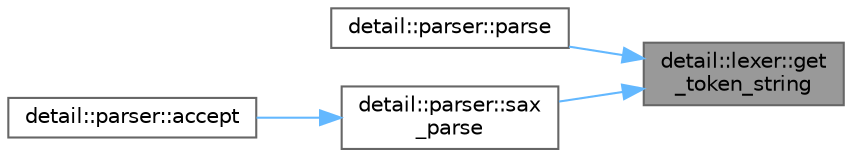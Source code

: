 digraph "detail::lexer::get_token_string"
{
 // LATEX_PDF_SIZE
  bgcolor="transparent";
  edge [fontname=Helvetica,fontsize=10,labelfontname=Helvetica,labelfontsize=10];
  node [fontname=Helvetica,fontsize=10,shape=box,height=0.2,width=0.4];
  rankdir="RL";
  Node1 [id="Node000001",label="detail::lexer::get\l_token_string",height=0.2,width=0.4,color="gray40", fillcolor="grey60", style="filled", fontcolor="black",tooltip=" "];
  Node1 -> Node2 [id="edge1_Node000001_Node000002",dir="back",color="steelblue1",style="solid",tooltip=" "];
  Node2 [id="Node000002",label="detail::parser::parse",height=0.2,width=0.4,color="grey40", fillcolor="white", style="filled",URL="$classdetail_1_1parser.html#a59f4b745d4aa146bf7a60a30060f592f",tooltip="public parser interface"];
  Node1 -> Node3 [id="edge2_Node000001_Node000003",dir="back",color="steelblue1",style="solid",tooltip=" "];
  Node3 [id="Node000003",label="detail::parser::sax\l_parse",height=0.2,width=0.4,color="grey40", fillcolor="white", style="filled",URL="$classdetail_1_1parser.html#ae9084759356689163fee9ae37e69b050",tooltip=" "];
  Node3 -> Node4 [id="edge3_Node000003_Node000004",dir="back",color="steelblue1",style="solid",tooltip=" "];
  Node4 [id="Node000004",label="detail::parser::accept",height=0.2,width=0.4,color="grey40", fillcolor="white", style="filled",URL="$classdetail_1_1parser.html#ac46da3262cbe66ade670c5b4782451e6",tooltip="public accept interface"];
}
